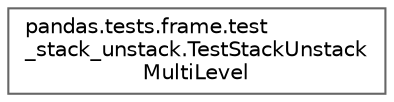 digraph "Graphical Class Hierarchy"
{
 // LATEX_PDF_SIZE
  bgcolor="transparent";
  edge [fontname=Helvetica,fontsize=10,labelfontname=Helvetica,labelfontsize=10];
  node [fontname=Helvetica,fontsize=10,shape=box,height=0.2,width=0.4];
  rankdir="LR";
  Node0 [id="Node000000",label="pandas.tests.frame.test\l_stack_unstack.TestStackUnstack\lMultiLevel",height=0.2,width=0.4,color="grey40", fillcolor="white", style="filled",URL="$d3/dd0/classpandas_1_1tests_1_1frame_1_1test__stack__unstack_1_1TestStackUnstackMultiLevel.html",tooltip=" "];
}
